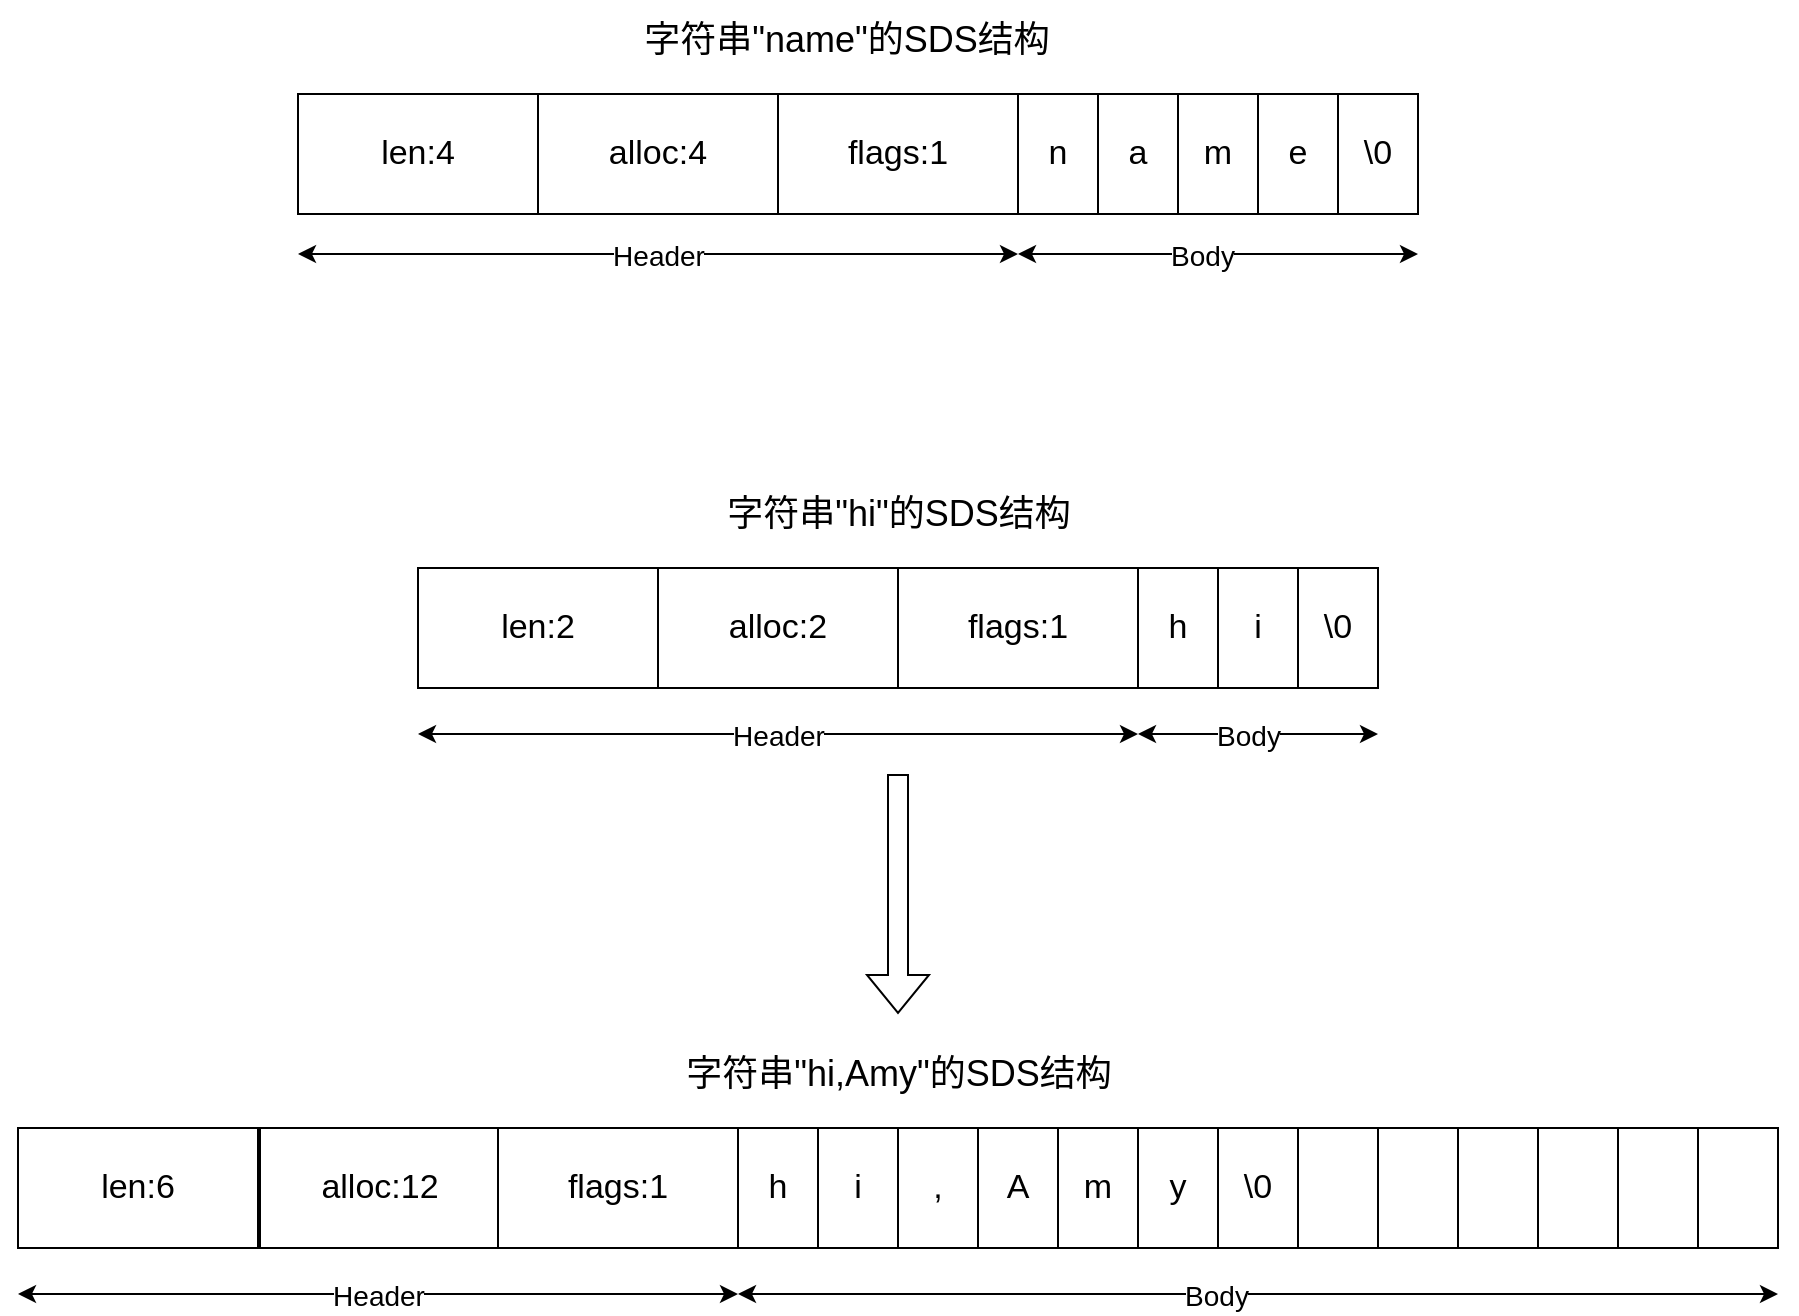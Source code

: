 <mxfile version="24.7.7">
  <diagram name="第 1 页" id="_fEn4l8ax4iNUBLTWQtJ">
    <mxGraphModel dx="1778" dy="610" grid="1" gridSize="10" guides="1" tooltips="1" connect="1" arrows="1" fold="1" page="1" pageScale="1" pageWidth="827" pageHeight="1169" math="0" shadow="0">
      <root>
        <mxCell id="0" />
        <mxCell id="1" parent="0" />
        <mxCell id="1IXBxqhr4dpikZtWtmFB-1" value="len:4" style="rounded=0;whiteSpace=wrap;html=1;fontSize=17;" vertex="1" parent="1">
          <mxGeometry x="140" y="190" width="120" height="60" as="geometry" />
        </mxCell>
        <mxCell id="1IXBxqhr4dpikZtWtmFB-2" value="alloc:4" style="rounded=0;whiteSpace=wrap;html=1;fontSize=17;" vertex="1" parent="1">
          <mxGeometry x="260" y="190" width="120" height="60" as="geometry" />
        </mxCell>
        <mxCell id="1IXBxqhr4dpikZtWtmFB-3" value="flags:1" style="rounded=0;whiteSpace=wrap;html=1;fontSize=17;" vertex="1" parent="1">
          <mxGeometry x="380" y="190" width="120" height="60" as="geometry" />
        </mxCell>
        <mxCell id="1IXBxqhr4dpikZtWtmFB-4" value="n" style="rounded=0;whiteSpace=wrap;html=1;fontSize=17;" vertex="1" parent="1">
          <mxGeometry x="500" y="190" width="40" height="60" as="geometry" />
        </mxCell>
        <mxCell id="1IXBxqhr4dpikZtWtmFB-5" value="a" style="rounded=0;whiteSpace=wrap;html=1;fontSize=17;" vertex="1" parent="1">
          <mxGeometry x="540" y="190" width="40" height="60" as="geometry" />
        </mxCell>
        <mxCell id="1IXBxqhr4dpikZtWtmFB-6" value="m" style="rounded=0;whiteSpace=wrap;html=1;fontSize=17;" vertex="1" parent="1">
          <mxGeometry x="580" y="190" width="40" height="60" as="geometry" />
        </mxCell>
        <mxCell id="1IXBxqhr4dpikZtWtmFB-7" value="e" style="rounded=0;whiteSpace=wrap;html=1;fontSize=17;" vertex="1" parent="1">
          <mxGeometry x="620" y="190" width="40" height="60" as="geometry" />
        </mxCell>
        <mxCell id="1IXBxqhr4dpikZtWtmFB-8" value="\0" style="rounded=0;whiteSpace=wrap;html=1;fontSize=17;" vertex="1" parent="1">
          <mxGeometry x="660" y="190" width="40" height="60" as="geometry" />
        </mxCell>
        <mxCell id="1IXBxqhr4dpikZtWtmFB-9" value="字符串&quot;name&quot;的SDS结构" style="text;html=1;align=center;verticalAlign=middle;resizable=0;points=[];autosize=1;strokeColor=none;fillColor=none;fontSize=18;" vertex="1" parent="1">
          <mxGeometry x="299" y="143" width="230" height="40" as="geometry" />
        </mxCell>
        <mxCell id="1IXBxqhr4dpikZtWtmFB-10" value="" style="endArrow=classic;startArrow=classic;html=1;rounded=0;" edge="1" parent="1">
          <mxGeometry width="50" height="50" relative="1" as="geometry">
            <mxPoint x="140" y="270" as="sourcePoint" />
            <mxPoint x="500" y="270" as="targetPoint" />
          </mxGeometry>
        </mxCell>
        <mxCell id="1IXBxqhr4dpikZtWtmFB-11" value="Header" style="edgeLabel;html=1;align=center;verticalAlign=middle;resizable=0;points=[];fontSize=14;" vertex="1" connectable="0" parent="1IXBxqhr4dpikZtWtmFB-10">
          <mxGeometry x="0.022" y="-1" relative="1" as="geometry">
            <mxPoint x="-4" as="offset" />
          </mxGeometry>
        </mxCell>
        <mxCell id="1IXBxqhr4dpikZtWtmFB-12" value="" style="endArrow=classic;startArrow=classic;html=1;rounded=0;" edge="1" parent="1">
          <mxGeometry width="50" height="50" relative="1" as="geometry">
            <mxPoint x="500" y="270" as="sourcePoint" />
            <mxPoint x="700" y="270" as="targetPoint" />
          </mxGeometry>
        </mxCell>
        <mxCell id="1IXBxqhr4dpikZtWtmFB-13" value="Body" style="edgeLabel;html=1;align=center;verticalAlign=middle;resizable=0;points=[];fontSize=14;" vertex="1" connectable="0" parent="1IXBxqhr4dpikZtWtmFB-12">
          <mxGeometry x="-0.08" y="-1" relative="1" as="geometry">
            <mxPoint as="offset" />
          </mxGeometry>
        </mxCell>
        <mxCell id="1IXBxqhr4dpikZtWtmFB-14" value="len:2" style="rounded=0;whiteSpace=wrap;html=1;fontSize=17;" vertex="1" parent="1">
          <mxGeometry x="200" y="427" width="120" height="60" as="geometry" />
        </mxCell>
        <mxCell id="1IXBxqhr4dpikZtWtmFB-15" value="alloc:2" style="rounded=0;whiteSpace=wrap;html=1;fontSize=17;" vertex="1" parent="1">
          <mxGeometry x="320" y="427" width="120" height="60" as="geometry" />
        </mxCell>
        <mxCell id="1IXBxqhr4dpikZtWtmFB-16" value="flags:1" style="rounded=0;whiteSpace=wrap;html=1;fontSize=17;" vertex="1" parent="1">
          <mxGeometry x="440" y="427" width="120" height="60" as="geometry" />
        </mxCell>
        <mxCell id="1IXBxqhr4dpikZtWtmFB-17" value="h" style="rounded=0;whiteSpace=wrap;html=1;fontSize=17;" vertex="1" parent="1">
          <mxGeometry x="560" y="427" width="40" height="60" as="geometry" />
        </mxCell>
        <mxCell id="1IXBxqhr4dpikZtWtmFB-18" value="i" style="rounded=0;whiteSpace=wrap;html=1;fontSize=17;" vertex="1" parent="1">
          <mxGeometry x="600" y="427" width="40" height="60" as="geometry" />
        </mxCell>
        <mxCell id="1IXBxqhr4dpikZtWtmFB-19" value="\0" style="rounded=0;whiteSpace=wrap;html=1;fontSize=17;" vertex="1" parent="1">
          <mxGeometry x="640" y="427" width="40" height="60" as="geometry" />
        </mxCell>
        <mxCell id="1IXBxqhr4dpikZtWtmFB-20" value="字符串&quot;hi&quot;的SDS结构" style="text;html=1;align=center;verticalAlign=middle;resizable=0;points=[];autosize=1;strokeColor=none;fillColor=none;fontSize=18;" vertex="1" parent="1">
          <mxGeometry x="340" y="380" width="200" height="40" as="geometry" />
        </mxCell>
        <mxCell id="1IXBxqhr4dpikZtWtmFB-21" value="" style="endArrow=classic;startArrow=classic;html=1;rounded=0;" edge="1" parent="1">
          <mxGeometry width="50" height="50" relative="1" as="geometry">
            <mxPoint x="200" y="510" as="sourcePoint" />
            <mxPoint x="560" y="510" as="targetPoint" />
          </mxGeometry>
        </mxCell>
        <mxCell id="1IXBxqhr4dpikZtWtmFB-22" value="Header" style="edgeLabel;html=1;align=center;verticalAlign=middle;resizable=0;points=[];fontSize=14;" vertex="1" connectable="0" parent="1IXBxqhr4dpikZtWtmFB-21">
          <mxGeometry x="0.022" y="-1" relative="1" as="geometry">
            <mxPoint x="-4" as="offset" />
          </mxGeometry>
        </mxCell>
        <mxCell id="1IXBxqhr4dpikZtWtmFB-23" value="" style="endArrow=classic;startArrow=classic;html=1;rounded=0;" edge="1" parent="1">
          <mxGeometry width="50" height="50" relative="1" as="geometry">
            <mxPoint x="560" y="510" as="sourcePoint" />
            <mxPoint x="680" y="510" as="targetPoint" />
          </mxGeometry>
        </mxCell>
        <mxCell id="1IXBxqhr4dpikZtWtmFB-24" value="Body" style="edgeLabel;html=1;align=center;verticalAlign=middle;resizable=0;points=[];fontSize=14;" vertex="1" connectable="0" parent="1IXBxqhr4dpikZtWtmFB-23">
          <mxGeometry x="-0.08" y="-1" relative="1" as="geometry">
            <mxPoint as="offset" />
          </mxGeometry>
        </mxCell>
        <mxCell id="1IXBxqhr4dpikZtWtmFB-25" value="len:6" style="rounded=0;whiteSpace=wrap;html=1;fontSize=17;" vertex="1" parent="1">
          <mxGeometry y="707" width="120" height="60" as="geometry" />
        </mxCell>
        <mxCell id="1IXBxqhr4dpikZtWtmFB-26" value="alloc:12" style="rounded=0;whiteSpace=wrap;html=1;fontSize=17;" vertex="1" parent="1">
          <mxGeometry x="121" y="707" width="120" height="60" as="geometry" />
        </mxCell>
        <mxCell id="1IXBxqhr4dpikZtWtmFB-27" value="flags:1" style="rounded=0;whiteSpace=wrap;html=1;fontSize=17;" vertex="1" parent="1">
          <mxGeometry x="240" y="707" width="120" height="60" as="geometry" />
        </mxCell>
        <mxCell id="1IXBxqhr4dpikZtWtmFB-28" value="h" style="rounded=0;whiteSpace=wrap;html=1;fontSize=17;" vertex="1" parent="1">
          <mxGeometry x="360" y="707" width="40" height="60" as="geometry" />
        </mxCell>
        <mxCell id="1IXBxqhr4dpikZtWtmFB-29" value="i" style="rounded=0;whiteSpace=wrap;html=1;fontSize=17;" vertex="1" parent="1">
          <mxGeometry x="400" y="707" width="40" height="60" as="geometry" />
        </mxCell>
        <mxCell id="1IXBxqhr4dpikZtWtmFB-30" value="字符串&quot;hi,Amy&quot;的SDS结构" style="text;html=1;align=center;verticalAlign=middle;resizable=0;points=[];autosize=1;strokeColor=none;fillColor=none;fontSize=18;" vertex="1" parent="1">
          <mxGeometry x="320" y="660" width="240" height="40" as="geometry" />
        </mxCell>
        <mxCell id="1IXBxqhr4dpikZtWtmFB-31" value="" style="endArrow=classic;startArrow=classic;html=1;rounded=0;" edge="1" parent="1">
          <mxGeometry width="50" height="50" relative="1" as="geometry">
            <mxPoint y="790" as="sourcePoint" />
            <mxPoint x="360" y="790" as="targetPoint" />
          </mxGeometry>
        </mxCell>
        <mxCell id="1IXBxqhr4dpikZtWtmFB-32" value="Header" style="edgeLabel;html=1;align=center;verticalAlign=middle;resizable=0;points=[];fontSize=14;" vertex="1" connectable="0" parent="1IXBxqhr4dpikZtWtmFB-31">
          <mxGeometry x="0.022" y="-1" relative="1" as="geometry">
            <mxPoint x="-4" as="offset" />
          </mxGeometry>
        </mxCell>
        <mxCell id="1IXBxqhr4dpikZtWtmFB-33" value="" style="endArrow=classic;startArrow=classic;html=1;rounded=0;" edge="1" parent="1">
          <mxGeometry width="50" height="50" relative="1" as="geometry">
            <mxPoint x="360" y="790" as="sourcePoint" />
            <mxPoint x="880" y="790" as="targetPoint" />
          </mxGeometry>
        </mxCell>
        <mxCell id="1IXBxqhr4dpikZtWtmFB-34" value="Body" style="edgeLabel;html=1;align=center;verticalAlign=middle;resizable=0;points=[];fontSize=14;" vertex="1" connectable="0" parent="1IXBxqhr4dpikZtWtmFB-33">
          <mxGeometry x="-0.08" y="-1" relative="1" as="geometry">
            <mxPoint as="offset" />
          </mxGeometry>
        </mxCell>
        <mxCell id="1IXBxqhr4dpikZtWtmFB-35" value="," style="rounded=0;whiteSpace=wrap;html=1;fontSize=17;" vertex="1" parent="1">
          <mxGeometry x="440" y="707" width="40" height="60" as="geometry" />
        </mxCell>
        <mxCell id="1IXBxqhr4dpikZtWtmFB-36" value="A" style="rounded=0;whiteSpace=wrap;html=1;fontSize=17;" vertex="1" parent="1">
          <mxGeometry x="480" y="707" width="40" height="60" as="geometry" />
        </mxCell>
        <mxCell id="1IXBxqhr4dpikZtWtmFB-37" value="m" style="rounded=0;whiteSpace=wrap;html=1;fontSize=17;" vertex="1" parent="1">
          <mxGeometry x="520" y="707" width="40" height="60" as="geometry" />
        </mxCell>
        <mxCell id="1IXBxqhr4dpikZtWtmFB-38" value="y" style="rounded=0;whiteSpace=wrap;html=1;fontSize=17;" vertex="1" parent="1">
          <mxGeometry x="560" y="707" width="40" height="60" as="geometry" />
        </mxCell>
        <mxCell id="1IXBxqhr4dpikZtWtmFB-39" value="\0" style="rounded=0;whiteSpace=wrap;html=1;fontSize=17;" vertex="1" parent="1">
          <mxGeometry x="600" y="707" width="40" height="60" as="geometry" />
        </mxCell>
        <mxCell id="1IXBxqhr4dpikZtWtmFB-40" value="" style="shape=flexArrow;endArrow=classic;html=1;rounded=0;" edge="1" parent="1">
          <mxGeometry width="50" height="50" relative="1" as="geometry">
            <mxPoint x="440" y="530" as="sourcePoint" />
            <mxPoint x="440" y="650" as="targetPoint" />
          </mxGeometry>
        </mxCell>
        <mxCell id="1IXBxqhr4dpikZtWtmFB-41" value="" style="rounded=0;whiteSpace=wrap;html=1;fontSize=17;" vertex="1" parent="1">
          <mxGeometry x="640" y="707" width="40" height="60" as="geometry" />
        </mxCell>
        <mxCell id="1IXBxqhr4dpikZtWtmFB-42" value="" style="rounded=0;whiteSpace=wrap;html=1;fontSize=17;" vertex="1" parent="1">
          <mxGeometry x="680" y="707" width="40" height="60" as="geometry" />
        </mxCell>
        <mxCell id="1IXBxqhr4dpikZtWtmFB-43" value="" style="rounded=0;whiteSpace=wrap;html=1;fontSize=17;" vertex="1" parent="1">
          <mxGeometry x="720" y="707" width="40" height="60" as="geometry" />
        </mxCell>
        <mxCell id="1IXBxqhr4dpikZtWtmFB-44" value="" style="rounded=0;whiteSpace=wrap;html=1;fontSize=17;" vertex="1" parent="1">
          <mxGeometry x="760" y="707" width="40" height="60" as="geometry" />
        </mxCell>
        <mxCell id="1IXBxqhr4dpikZtWtmFB-45" value="" style="rounded=0;whiteSpace=wrap;html=1;fontSize=17;" vertex="1" parent="1">
          <mxGeometry x="800" y="707" width="40" height="60" as="geometry" />
        </mxCell>
        <mxCell id="1IXBxqhr4dpikZtWtmFB-46" value="" style="rounded=0;whiteSpace=wrap;html=1;fontSize=17;" vertex="1" parent="1">
          <mxGeometry x="840" y="707" width="40" height="60" as="geometry" />
        </mxCell>
      </root>
    </mxGraphModel>
  </diagram>
</mxfile>
